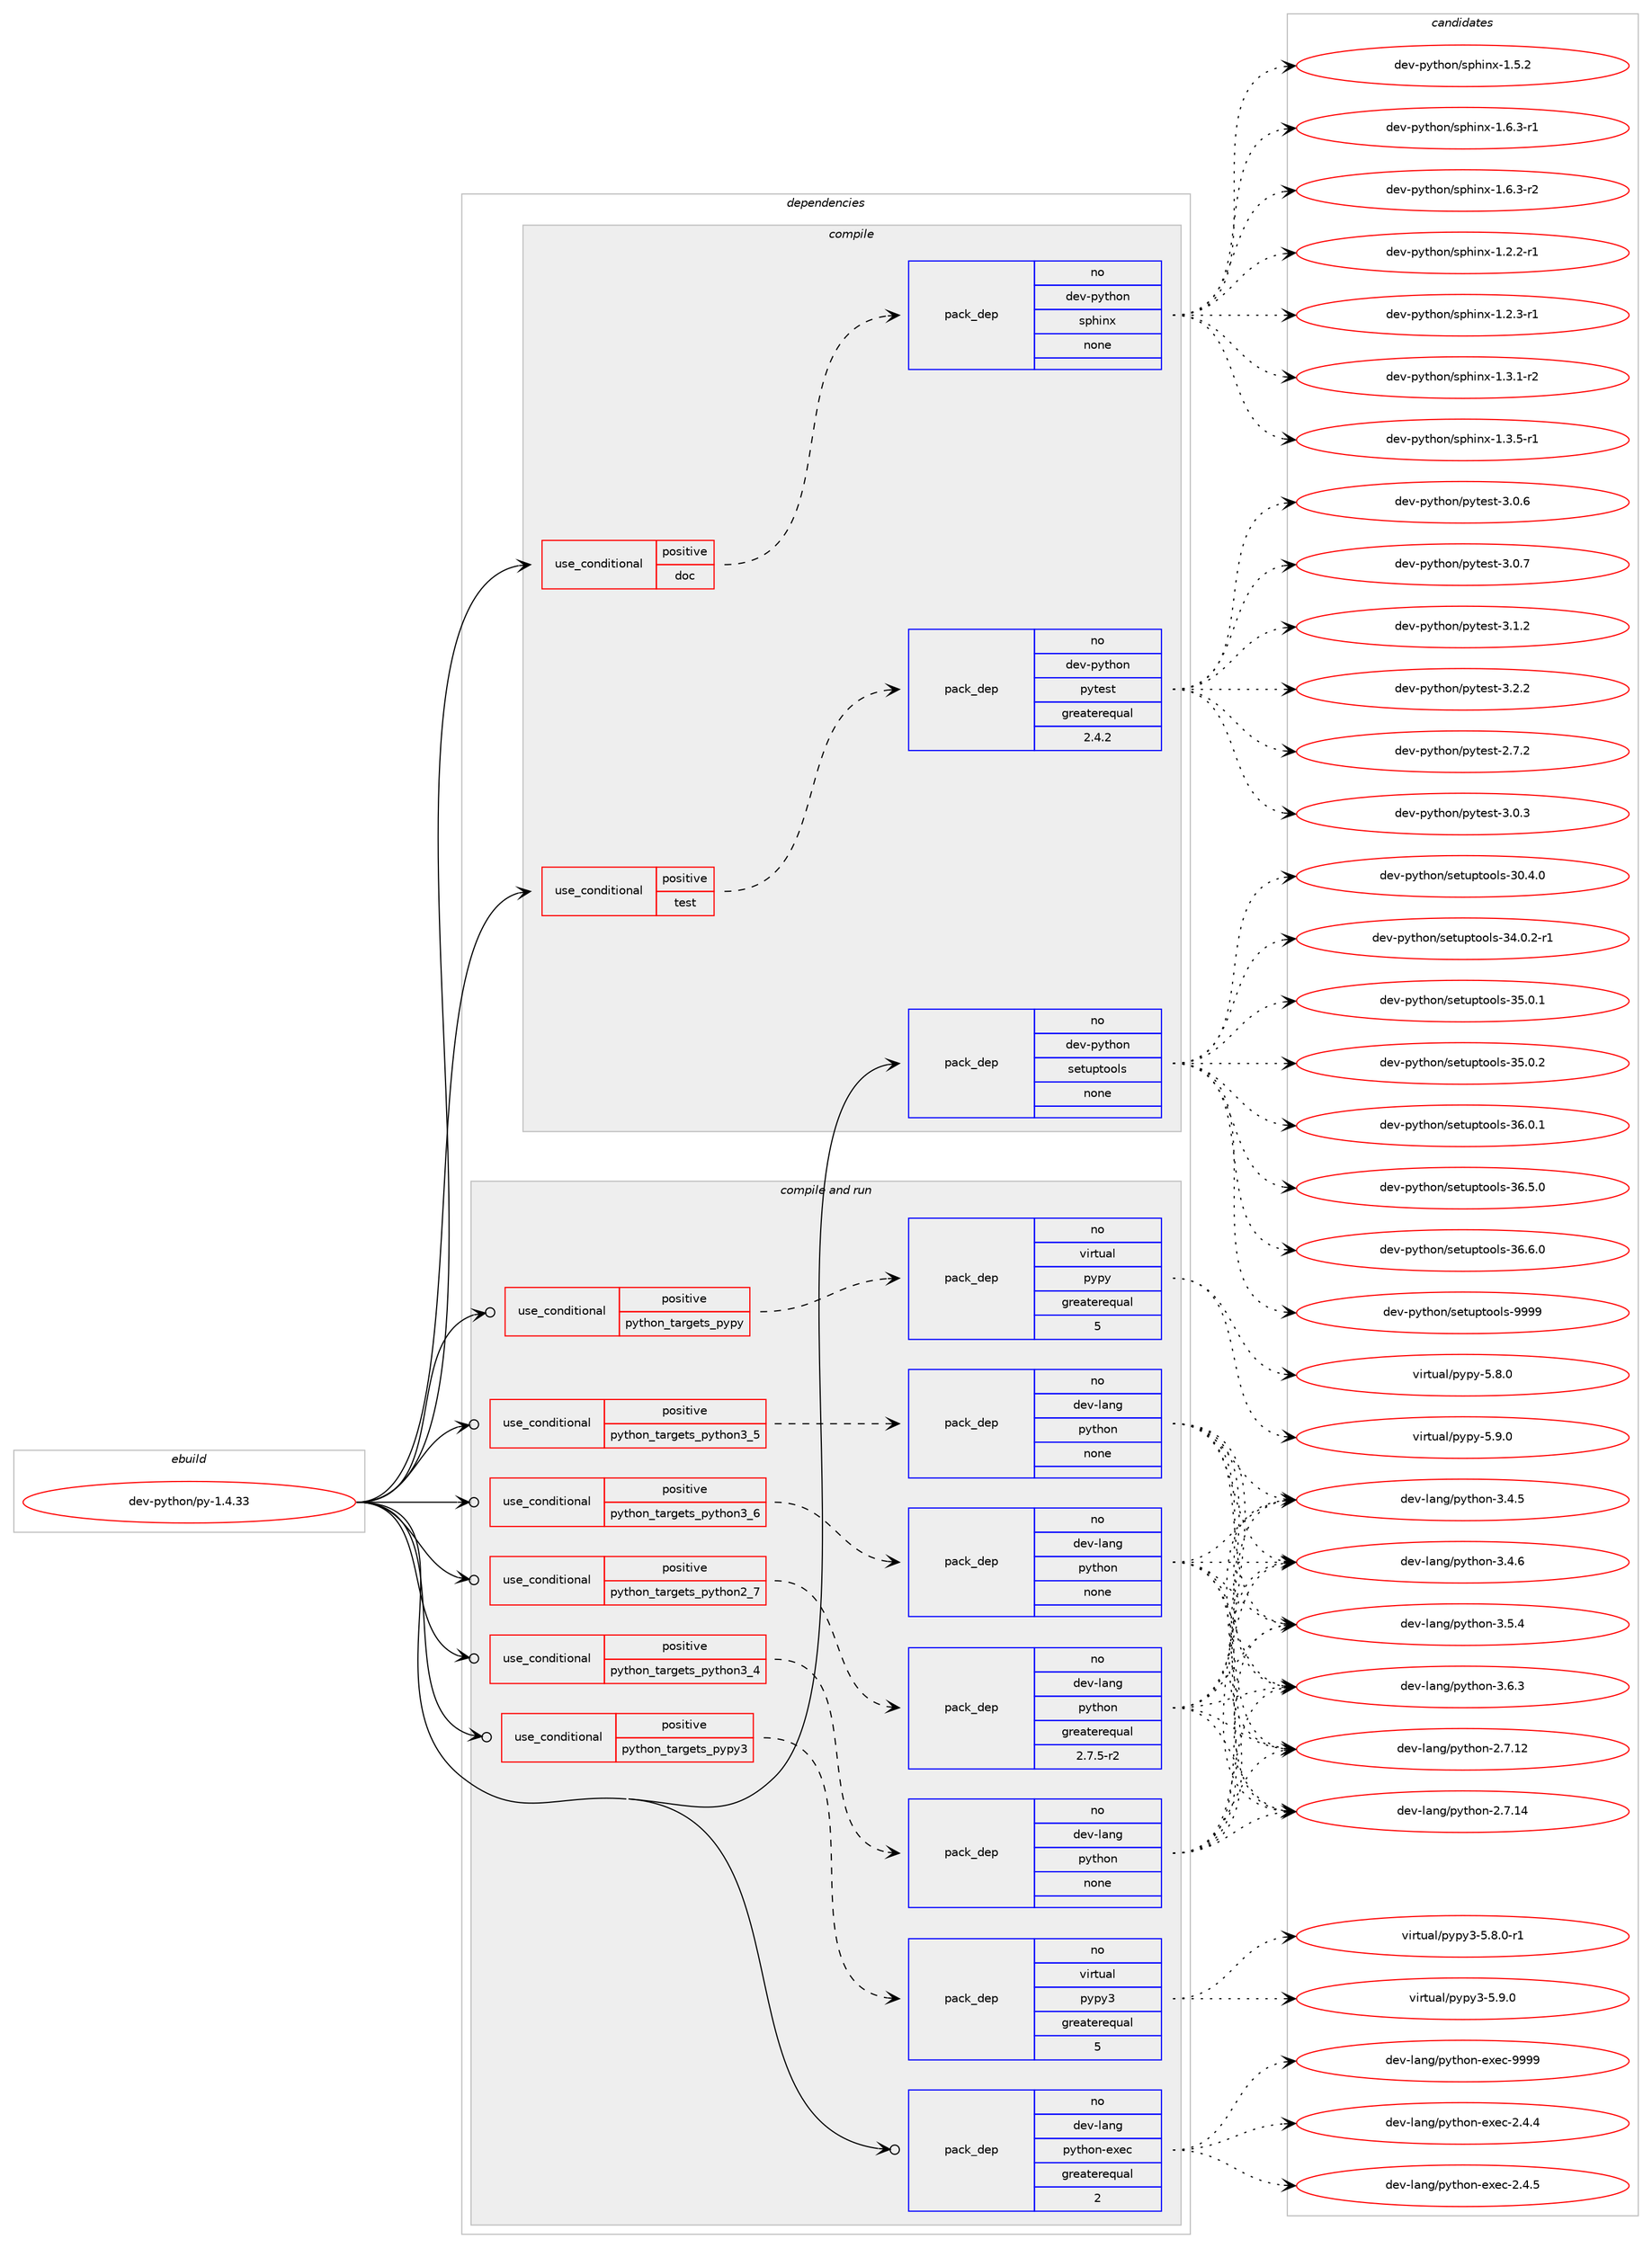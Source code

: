 digraph prolog {

# *************
# Graph options
# *************

newrank=true;
concentrate=true;
compound=true;
graph [rankdir=LR,fontname=Helvetica,fontsize=10,ranksep=1.5];#, ranksep=2.5, nodesep=0.2];
edge  [arrowhead=vee];
node  [fontname=Helvetica,fontsize=10];

# **********
# The ebuild
# **********

subgraph cluster_leftcol {
color=gray;
rank=same;
label=<<i>ebuild</i>>;
id [label="dev-python/py-1.4.33", color=red, width=4, href="../dev-python/py-1.4.33.svg"];
}

# ****************
# The dependencies
# ****************

subgraph cluster_midcol {
color=gray;
label=<<i>dependencies</i>>;
subgraph cluster_compile {
fillcolor="#eeeeee";
style=filled;
label=<<i>compile</i>>;
subgraph cond37737 {
dependency174408 [label=<<TABLE BORDER="0" CELLBORDER="1" CELLSPACING="0" CELLPADDING="4"><TR><TD ROWSPAN="3" CELLPADDING="10">use_conditional</TD></TR><TR><TD>positive</TD></TR><TR><TD>doc</TD></TR></TABLE>>, shape=none, color=red];
subgraph pack132762 {
dependency174409 [label=<<TABLE BORDER="0" CELLBORDER="1" CELLSPACING="0" CELLPADDING="4" WIDTH="220"><TR><TD ROWSPAN="6" CELLPADDING="30">pack_dep</TD></TR><TR><TD WIDTH="110">no</TD></TR><TR><TD>dev-python</TD></TR><TR><TD>sphinx</TD></TR><TR><TD>none</TD></TR><TR><TD></TD></TR></TABLE>>, shape=none, color=blue];
}
dependency174408:e -> dependency174409:w [weight=20,style="dashed",arrowhead="vee"];
}
id:e -> dependency174408:w [weight=20,style="solid",arrowhead="vee"];
subgraph cond37738 {
dependency174410 [label=<<TABLE BORDER="0" CELLBORDER="1" CELLSPACING="0" CELLPADDING="4"><TR><TD ROWSPAN="3" CELLPADDING="10">use_conditional</TD></TR><TR><TD>positive</TD></TR><TR><TD>test</TD></TR></TABLE>>, shape=none, color=red];
subgraph pack132763 {
dependency174411 [label=<<TABLE BORDER="0" CELLBORDER="1" CELLSPACING="0" CELLPADDING="4" WIDTH="220"><TR><TD ROWSPAN="6" CELLPADDING="30">pack_dep</TD></TR><TR><TD WIDTH="110">no</TD></TR><TR><TD>dev-python</TD></TR><TR><TD>pytest</TD></TR><TR><TD>greaterequal</TD></TR><TR><TD>2.4.2</TD></TR></TABLE>>, shape=none, color=blue];
}
dependency174410:e -> dependency174411:w [weight=20,style="dashed",arrowhead="vee"];
}
id:e -> dependency174410:w [weight=20,style="solid",arrowhead="vee"];
subgraph pack132764 {
dependency174412 [label=<<TABLE BORDER="0" CELLBORDER="1" CELLSPACING="0" CELLPADDING="4" WIDTH="220"><TR><TD ROWSPAN="6" CELLPADDING="30">pack_dep</TD></TR><TR><TD WIDTH="110">no</TD></TR><TR><TD>dev-python</TD></TR><TR><TD>setuptools</TD></TR><TR><TD>none</TD></TR><TR><TD></TD></TR></TABLE>>, shape=none, color=blue];
}
id:e -> dependency174412:w [weight=20,style="solid",arrowhead="vee"];
}
subgraph cluster_compileandrun {
fillcolor="#eeeeee";
style=filled;
label=<<i>compile and run</i>>;
subgraph cond37739 {
dependency174413 [label=<<TABLE BORDER="0" CELLBORDER="1" CELLSPACING="0" CELLPADDING="4"><TR><TD ROWSPAN="3" CELLPADDING="10">use_conditional</TD></TR><TR><TD>positive</TD></TR><TR><TD>python_targets_pypy</TD></TR></TABLE>>, shape=none, color=red];
subgraph pack132765 {
dependency174414 [label=<<TABLE BORDER="0" CELLBORDER="1" CELLSPACING="0" CELLPADDING="4" WIDTH="220"><TR><TD ROWSPAN="6" CELLPADDING="30">pack_dep</TD></TR><TR><TD WIDTH="110">no</TD></TR><TR><TD>virtual</TD></TR><TR><TD>pypy</TD></TR><TR><TD>greaterequal</TD></TR><TR><TD>5</TD></TR></TABLE>>, shape=none, color=blue];
}
dependency174413:e -> dependency174414:w [weight=20,style="dashed",arrowhead="vee"];
}
id:e -> dependency174413:w [weight=20,style="solid",arrowhead="odotvee"];
subgraph cond37740 {
dependency174415 [label=<<TABLE BORDER="0" CELLBORDER="1" CELLSPACING="0" CELLPADDING="4"><TR><TD ROWSPAN="3" CELLPADDING="10">use_conditional</TD></TR><TR><TD>positive</TD></TR><TR><TD>python_targets_pypy3</TD></TR></TABLE>>, shape=none, color=red];
subgraph pack132766 {
dependency174416 [label=<<TABLE BORDER="0" CELLBORDER="1" CELLSPACING="0" CELLPADDING="4" WIDTH="220"><TR><TD ROWSPAN="6" CELLPADDING="30">pack_dep</TD></TR><TR><TD WIDTH="110">no</TD></TR><TR><TD>virtual</TD></TR><TR><TD>pypy3</TD></TR><TR><TD>greaterequal</TD></TR><TR><TD>5</TD></TR></TABLE>>, shape=none, color=blue];
}
dependency174415:e -> dependency174416:w [weight=20,style="dashed",arrowhead="vee"];
}
id:e -> dependency174415:w [weight=20,style="solid",arrowhead="odotvee"];
subgraph cond37741 {
dependency174417 [label=<<TABLE BORDER="0" CELLBORDER="1" CELLSPACING="0" CELLPADDING="4"><TR><TD ROWSPAN="3" CELLPADDING="10">use_conditional</TD></TR><TR><TD>positive</TD></TR><TR><TD>python_targets_python2_7</TD></TR></TABLE>>, shape=none, color=red];
subgraph pack132767 {
dependency174418 [label=<<TABLE BORDER="0" CELLBORDER="1" CELLSPACING="0" CELLPADDING="4" WIDTH="220"><TR><TD ROWSPAN="6" CELLPADDING="30">pack_dep</TD></TR><TR><TD WIDTH="110">no</TD></TR><TR><TD>dev-lang</TD></TR><TR><TD>python</TD></TR><TR><TD>greaterequal</TD></TR><TR><TD>2.7.5-r2</TD></TR></TABLE>>, shape=none, color=blue];
}
dependency174417:e -> dependency174418:w [weight=20,style="dashed",arrowhead="vee"];
}
id:e -> dependency174417:w [weight=20,style="solid",arrowhead="odotvee"];
subgraph cond37742 {
dependency174419 [label=<<TABLE BORDER="0" CELLBORDER="1" CELLSPACING="0" CELLPADDING="4"><TR><TD ROWSPAN="3" CELLPADDING="10">use_conditional</TD></TR><TR><TD>positive</TD></TR><TR><TD>python_targets_python3_4</TD></TR></TABLE>>, shape=none, color=red];
subgraph pack132768 {
dependency174420 [label=<<TABLE BORDER="0" CELLBORDER="1" CELLSPACING="0" CELLPADDING="4" WIDTH="220"><TR><TD ROWSPAN="6" CELLPADDING="30">pack_dep</TD></TR><TR><TD WIDTH="110">no</TD></TR><TR><TD>dev-lang</TD></TR><TR><TD>python</TD></TR><TR><TD>none</TD></TR><TR><TD></TD></TR></TABLE>>, shape=none, color=blue];
}
dependency174419:e -> dependency174420:w [weight=20,style="dashed",arrowhead="vee"];
}
id:e -> dependency174419:w [weight=20,style="solid",arrowhead="odotvee"];
subgraph cond37743 {
dependency174421 [label=<<TABLE BORDER="0" CELLBORDER="1" CELLSPACING="0" CELLPADDING="4"><TR><TD ROWSPAN="3" CELLPADDING="10">use_conditional</TD></TR><TR><TD>positive</TD></TR><TR><TD>python_targets_python3_5</TD></TR></TABLE>>, shape=none, color=red];
subgraph pack132769 {
dependency174422 [label=<<TABLE BORDER="0" CELLBORDER="1" CELLSPACING="0" CELLPADDING="4" WIDTH="220"><TR><TD ROWSPAN="6" CELLPADDING="30">pack_dep</TD></TR><TR><TD WIDTH="110">no</TD></TR><TR><TD>dev-lang</TD></TR><TR><TD>python</TD></TR><TR><TD>none</TD></TR><TR><TD></TD></TR></TABLE>>, shape=none, color=blue];
}
dependency174421:e -> dependency174422:w [weight=20,style="dashed",arrowhead="vee"];
}
id:e -> dependency174421:w [weight=20,style="solid",arrowhead="odotvee"];
subgraph cond37744 {
dependency174423 [label=<<TABLE BORDER="0" CELLBORDER="1" CELLSPACING="0" CELLPADDING="4"><TR><TD ROWSPAN="3" CELLPADDING="10">use_conditional</TD></TR><TR><TD>positive</TD></TR><TR><TD>python_targets_python3_6</TD></TR></TABLE>>, shape=none, color=red];
subgraph pack132770 {
dependency174424 [label=<<TABLE BORDER="0" CELLBORDER="1" CELLSPACING="0" CELLPADDING="4" WIDTH="220"><TR><TD ROWSPAN="6" CELLPADDING="30">pack_dep</TD></TR><TR><TD WIDTH="110">no</TD></TR><TR><TD>dev-lang</TD></TR><TR><TD>python</TD></TR><TR><TD>none</TD></TR><TR><TD></TD></TR></TABLE>>, shape=none, color=blue];
}
dependency174423:e -> dependency174424:w [weight=20,style="dashed",arrowhead="vee"];
}
id:e -> dependency174423:w [weight=20,style="solid",arrowhead="odotvee"];
subgraph pack132771 {
dependency174425 [label=<<TABLE BORDER="0" CELLBORDER="1" CELLSPACING="0" CELLPADDING="4" WIDTH="220"><TR><TD ROWSPAN="6" CELLPADDING="30">pack_dep</TD></TR><TR><TD WIDTH="110">no</TD></TR><TR><TD>dev-lang</TD></TR><TR><TD>python-exec</TD></TR><TR><TD>greaterequal</TD></TR><TR><TD>2</TD></TR></TABLE>>, shape=none, color=blue];
}
id:e -> dependency174425:w [weight=20,style="solid",arrowhead="odotvee"];
}
subgraph cluster_run {
fillcolor="#eeeeee";
style=filled;
label=<<i>run</i>>;
}
}

# **************
# The candidates
# **************

subgraph cluster_choices {
rank=same;
color=gray;
label=<<i>candidates</i>>;

subgraph choice132762 {
color=black;
nodesep=1;
choice10010111845112121116104111110471151121041051101204549465046504511449 [label="dev-python/sphinx-1.2.2-r1", color=red, width=4,href="../dev-python/sphinx-1.2.2-r1.svg"];
choice10010111845112121116104111110471151121041051101204549465046514511449 [label="dev-python/sphinx-1.2.3-r1", color=red, width=4,href="../dev-python/sphinx-1.2.3-r1.svg"];
choice10010111845112121116104111110471151121041051101204549465146494511450 [label="dev-python/sphinx-1.3.1-r2", color=red, width=4,href="../dev-python/sphinx-1.3.1-r2.svg"];
choice10010111845112121116104111110471151121041051101204549465146534511449 [label="dev-python/sphinx-1.3.5-r1", color=red, width=4,href="../dev-python/sphinx-1.3.5-r1.svg"];
choice1001011184511212111610411111047115112104105110120454946534650 [label="dev-python/sphinx-1.5.2", color=red, width=4,href="../dev-python/sphinx-1.5.2.svg"];
choice10010111845112121116104111110471151121041051101204549465446514511449 [label="dev-python/sphinx-1.6.3-r1", color=red, width=4,href="../dev-python/sphinx-1.6.3-r1.svg"];
choice10010111845112121116104111110471151121041051101204549465446514511450 [label="dev-python/sphinx-1.6.3-r2", color=red, width=4,href="../dev-python/sphinx-1.6.3-r2.svg"];
dependency174409:e -> choice10010111845112121116104111110471151121041051101204549465046504511449:w [style=dotted,weight="100"];
dependency174409:e -> choice10010111845112121116104111110471151121041051101204549465046514511449:w [style=dotted,weight="100"];
dependency174409:e -> choice10010111845112121116104111110471151121041051101204549465146494511450:w [style=dotted,weight="100"];
dependency174409:e -> choice10010111845112121116104111110471151121041051101204549465146534511449:w [style=dotted,weight="100"];
dependency174409:e -> choice1001011184511212111610411111047115112104105110120454946534650:w [style=dotted,weight="100"];
dependency174409:e -> choice10010111845112121116104111110471151121041051101204549465446514511449:w [style=dotted,weight="100"];
dependency174409:e -> choice10010111845112121116104111110471151121041051101204549465446514511450:w [style=dotted,weight="100"];
}
subgraph choice132763 {
color=black;
nodesep=1;
choice1001011184511212111610411111047112121116101115116455046554650 [label="dev-python/pytest-2.7.2", color=red, width=4,href="../dev-python/pytest-2.7.2.svg"];
choice1001011184511212111610411111047112121116101115116455146484651 [label="dev-python/pytest-3.0.3", color=red, width=4,href="../dev-python/pytest-3.0.3.svg"];
choice1001011184511212111610411111047112121116101115116455146484654 [label="dev-python/pytest-3.0.6", color=red, width=4,href="../dev-python/pytest-3.0.6.svg"];
choice1001011184511212111610411111047112121116101115116455146484655 [label="dev-python/pytest-3.0.7", color=red, width=4,href="../dev-python/pytest-3.0.7.svg"];
choice1001011184511212111610411111047112121116101115116455146494650 [label="dev-python/pytest-3.1.2", color=red, width=4,href="../dev-python/pytest-3.1.2.svg"];
choice1001011184511212111610411111047112121116101115116455146504650 [label="dev-python/pytest-3.2.2", color=red, width=4,href="../dev-python/pytest-3.2.2.svg"];
dependency174411:e -> choice1001011184511212111610411111047112121116101115116455046554650:w [style=dotted,weight="100"];
dependency174411:e -> choice1001011184511212111610411111047112121116101115116455146484651:w [style=dotted,weight="100"];
dependency174411:e -> choice1001011184511212111610411111047112121116101115116455146484654:w [style=dotted,weight="100"];
dependency174411:e -> choice1001011184511212111610411111047112121116101115116455146484655:w [style=dotted,weight="100"];
dependency174411:e -> choice1001011184511212111610411111047112121116101115116455146494650:w [style=dotted,weight="100"];
dependency174411:e -> choice1001011184511212111610411111047112121116101115116455146504650:w [style=dotted,weight="100"];
}
subgraph choice132764 {
color=black;
nodesep=1;
choice100101118451121211161041111104711510111611711211611111110811545514846524648 [label="dev-python/setuptools-30.4.0", color=red, width=4,href="../dev-python/setuptools-30.4.0.svg"];
choice1001011184511212111610411111047115101116117112116111111108115455152464846504511449 [label="dev-python/setuptools-34.0.2-r1", color=red, width=4,href="../dev-python/setuptools-34.0.2-r1.svg"];
choice100101118451121211161041111104711510111611711211611111110811545515346484649 [label="dev-python/setuptools-35.0.1", color=red, width=4,href="../dev-python/setuptools-35.0.1.svg"];
choice100101118451121211161041111104711510111611711211611111110811545515346484650 [label="dev-python/setuptools-35.0.2", color=red, width=4,href="../dev-python/setuptools-35.0.2.svg"];
choice100101118451121211161041111104711510111611711211611111110811545515446484649 [label="dev-python/setuptools-36.0.1", color=red, width=4,href="../dev-python/setuptools-36.0.1.svg"];
choice100101118451121211161041111104711510111611711211611111110811545515446534648 [label="dev-python/setuptools-36.5.0", color=red, width=4,href="../dev-python/setuptools-36.5.0.svg"];
choice100101118451121211161041111104711510111611711211611111110811545515446544648 [label="dev-python/setuptools-36.6.0", color=red, width=4,href="../dev-python/setuptools-36.6.0.svg"];
choice10010111845112121116104111110471151011161171121161111111081154557575757 [label="dev-python/setuptools-9999", color=red, width=4,href="../dev-python/setuptools-9999.svg"];
dependency174412:e -> choice100101118451121211161041111104711510111611711211611111110811545514846524648:w [style=dotted,weight="100"];
dependency174412:e -> choice1001011184511212111610411111047115101116117112116111111108115455152464846504511449:w [style=dotted,weight="100"];
dependency174412:e -> choice100101118451121211161041111104711510111611711211611111110811545515346484649:w [style=dotted,weight="100"];
dependency174412:e -> choice100101118451121211161041111104711510111611711211611111110811545515346484650:w [style=dotted,weight="100"];
dependency174412:e -> choice100101118451121211161041111104711510111611711211611111110811545515446484649:w [style=dotted,weight="100"];
dependency174412:e -> choice100101118451121211161041111104711510111611711211611111110811545515446534648:w [style=dotted,weight="100"];
dependency174412:e -> choice100101118451121211161041111104711510111611711211611111110811545515446544648:w [style=dotted,weight="100"];
dependency174412:e -> choice10010111845112121116104111110471151011161171121161111111081154557575757:w [style=dotted,weight="100"];
}
subgraph choice132765 {
color=black;
nodesep=1;
choice1181051141161179710847112121112121455346564648 [label="virtual/pypy-5.8.0", color=red, width=4,href="../virtual/pypy-5.8.0.svg"];
choice1181051141161179710847112121112121455346574648 [label="virtual/pypy-5.9.0", color=red, width=4,href="../virtual/pypy-5.9.0.svg"];
dependency174414:e -> choice1181051141161179710847112121112121455346564648:w [style=dotted,weight="100"];
dependency174414:e -> choice1181051141161179710847112121112121455346574648:w [style=dotted,weight="100"];
}
subgraph choice132766 {
color=black;
nodesep=1;
choice1181051141161179710847112121112121514553465646484511449 [label="virtual/pypy3-5.8.0-r1", color=red, width=4,href="../virtual/pypy3-5.8.0-r1.svg"];
choice118105114116117971084711212111212151455346574648 [label="virtual/pypy3-5.9.0", color=red, width=4,href="../virtual/pypy3-5.9.0.svg"];
dependency174416:e -> choice1181051141161179710847112121112121514553465646484511449:w [style=dotted,weight="100"];
dependency174416:e -> choice118105114116117971084711212111212151455346574648:w [style=dotted,weight="100"];
}
subgraph choice132767 {
color=black;
nodesep=1;
choice10010111845108971101034711212111610411111045504655464950 [label="dev-lang/python-2.7.12", color=red, width=4,href="../dev-lang/python-2.7.12.svg"];
choice10010111845108971101034711212111610411111045504655464952 [label="dev-lang/python-2.7.14", color=red, width=4,href="../dev-lang/python-2.7.14.svg"];
choice100101118451089711010347112121116104111110455146524653 [label="dev-lang/python-3.4.5", color=red, width=4,href="../dev-lang/python-3.4.5.svg"];
choice100101118451089711010347112121116104111110455146524654 [label="dev-lang/python-3.4.6", color=red, width=4,href="../dev-lang/python-3.4.6.svg"];
choice100101118451089711010347112121116104111110455146534652 [label="dev-lang/python-3.5.4", color=red, width=4,href="../dev-lang/python-3.5.4.svg"];
choice100101118451089711010347112121116104111110455146544651 [label="dev-lang/python-3.6.3", color=red, width=4,href="../dev-lang/python-3.6.3.svg"];
dependency174418:e -> choice10010111845108971101034711212111610411111045504655464950:w [style=dotted,weight="100"];
dependency174418:e -> choice10010111845108971101034711212111610411111045504655464952:w [style=dotted,weight="100"];
dependency174418:e -> choice100101118451089711010347112121116104111110455146524653:w [style=dotted,weight="100"];
dependency174418:e -> choice100101118451089711010347112121116104111110455146524654:w [style=dotted,weight="100"];
dependency174418:e -> choice100101118451089711010347112121116104111110455146534652:w [style=dotted,weight="100"];
dependency174418:e -> choice100101118451089711010347112121116104111110455146544651:w [style=dotted,weight="100"];
}
subgraph choice132768 {
color=black;
nodesep=1;
choice10010111845108971101034711212111610411111045504655464950 [label="dev-lang/python-2.7.12", color=red, width=4,href="../dev-lang/python-2.7.12.svg"];
choice10010111845108971101034711212111610411111045504655464952 [label="dev-lang/python-2.7.14", color=red, width=4,href="../dev-lang/python-2.7.14.svg"];
choice100101118451089711010347112121116104111110455146524653 [label="dev-lang/python-3.4.5", color=red, width=4,href="../dev-lang/python-3.4.5.svg"];
choice100101118451089711010347112121116104111110455146524654 [label="dev-lang/python-3.4.6", color=red, width=4,href="../dev-lang/python-3.4.6.svg"];
choice100101118451089711010347112121116104111110455146534652 [label="dev-lang/python-3.5.4", color=red, width=4,href="../dev-lang/python-3.5.4.svg"];
choice100101118451089711010347112121116104111110455146544651 [label="dev-lang/python-3.6.3", color=red, width=4,href="../dev-lang/python-3.6.3.svg"];
dependency174420:e -> choice10010111845108971101034711212111610411111045504655464950:w [style=dotted,weight="100"];
dependency174420:e -> choice10010111845108971101034711212111610411111045504655464952:w [style=dotted,weight="100"];
dependency174420:e -> choice100101118451089711010347112121116104111110455146524653:w [style=dotted,weight="100"];
dependency174420:e -> choice100101118451089711010347112121116104111110455146524654:w [style=dotted,weight="100"];
dependency174420:e -> choice100101118451089711010347112121116104111110455146534652:w [style=dotted,weight="100"];
dependency174420:e -> choice100101118451089711010347112121116104111110455146544651:w [style=dotted,weight="100"];
}
subgraph choice132769 {
color=black;
nodesep=1;
choice10010111845108971101034711212111610411111045504655464950 [label="dev-lang/python-2.7.12", color=red, width=4,href="../dev-lang/python-2.7.12.svg"];
choice10010111845108971101034711212111610411111045504655464952 [label="dev-lang/python-2.7.14", color=red, width=4,href="../dev-lang/python-2.7.14.svg"];
choice100101118451089711010347112121116104111110455146524653 [label="dev-lang/python-3.4.5", color=red, width=4,href="../dev-lang/python-3.4.5.svg"];
choice100101118451089711010347112121116104111110455146524654 [label="dev-lang/python-3.4.6", color=red, width=4,href="../dev-lang/python-3.4.6.svg"];
choice100101118451089711010347112121116104111110455146534652 [label="dev-lang/python-3.5.4", color=red, width=4,href="../dev-lang/python-3.5.4.svg"];
choice100101118451089711010347112121116104111110455146544651 [label="dev-lang/python-3.6.3", color=red, width=4,href="../dev-lang/python-3.6.3.svg"];
dependency174422:e -> choice10010111845108971101034711212111610411111045504655464950:w [style=dotted,weight="100"];
dependency174422:e -> choice10010111845108971101034711212111610411111045504655464952:w [style=dotted,weight="100"];
dependency174422:e -> choice100101118451089711010347112121116104111110455146524653:w [style=dotted,weight="100"];
dependency174422:e -> choice100101118451089711010347112121116104111110455146524654:w [style=dotted,weight="100"];
dependency174422:e -> choice100101118451089711010347112121116104111110455146534652:w [style=dotted,weight="100"];
dependency174422:e -> choice100101118451089711010347112121116104111110455146544651:w [style=dotted,weight="100"];
}
subgraph choice132770 {
color=black;
nodesep=1;
choice10010111845108971101034711212111610411111045504655464950 [label="dev-lang/python-2.7.12", color=red, width=4,href="../dev-lang/python-2.7.12.svg"];
choice10010111845108971101034711212111610411111045504655464952 [label="dev-lang/python-2.7.14", color=red, width=4,href="../dev-lang/python-2.7.14.svg"];
choice100101118451089711010347112121116104111110455146524653 [label="dev-lang/python-3.4.5", color=red, width=4,href="../dev-lang/python-3.4.5.svg"];
choice100101118451089711010347112121116104111110455146524654 [label="dev-lang/python-3.4.6", color=red, width=4,href="../dev-lang/python-3.4.6.svg"];
choice100101118451089711010347112121116104111110455146534652 [label="dev-lang/python-3.5.4", color=red, width=4,href="../dev-lang/python-3.5.4.svg"];
choice100101118451089711010347112121116104111110455146544651 [label="dev-lang/python-3.6.3", color=red, width=4,href="../dev-lang/python-3.6.3.svg"];
dependency174424:e -> choice10010111845108971101034711212111610411111045504655464950:w [style=dotted,weight="100"];
dependency174424:e -> choice10010111845108971101034711212111610411111045504655464952:w [style=dotted,weight="100"];
dependency174424:e -> choice100101118451089711010347112121116104111110455146524653:w [style=dotted,weight="100"];
dependency174424:e -> choice100101118451089711010347112121116104111110455146524654:w [style=dotted,weight="100"];
dependency174424:e -> choice100101118451089711010347112121116104111110455146534652:w [style=dotted,weight="100"];
dependency174424:e -> choice100101118451089711010347112121116104111110455146544651:w [style=dotted,weight="100"];
}
subgraph choice132771 {
color=black;
nodesep=1;
choice1001011184510897110103471121211161041111104510112010199455046524652 [label="dev-lang/python-exec-2.4.4", color=red, width=4,href="../dev-lang/python-exec-2.4.4.svg"];
choice1001011184510897110103471121211161041111104510112010199455046524653 [label="dev-lang/python-exec-2.4.5", color=red, width=4,href="../dev-lang/python-exec-2.4.5.svg"];
choice10010111845108971101034711212111610411111045101120101994557575757 [label="dev-lang/python-exec-9999", color=red, width=4,href="../dev-lang/python-exec-9999.svg"];
dependency174425:e -> choice1001011184510897110103471121211161041111104510112010199455046524652:w [style=dotted,weight="100"];
dependency174425:e -> choice1001011184510897110103471121211161041111104510112010199455046524653:w [style=dotted,weight="100"];
dependency174425:e -> choice10010111845108971101034711212111610411111045101120101994557575757:w [style=dotted,weight="100"];
}
}

}
